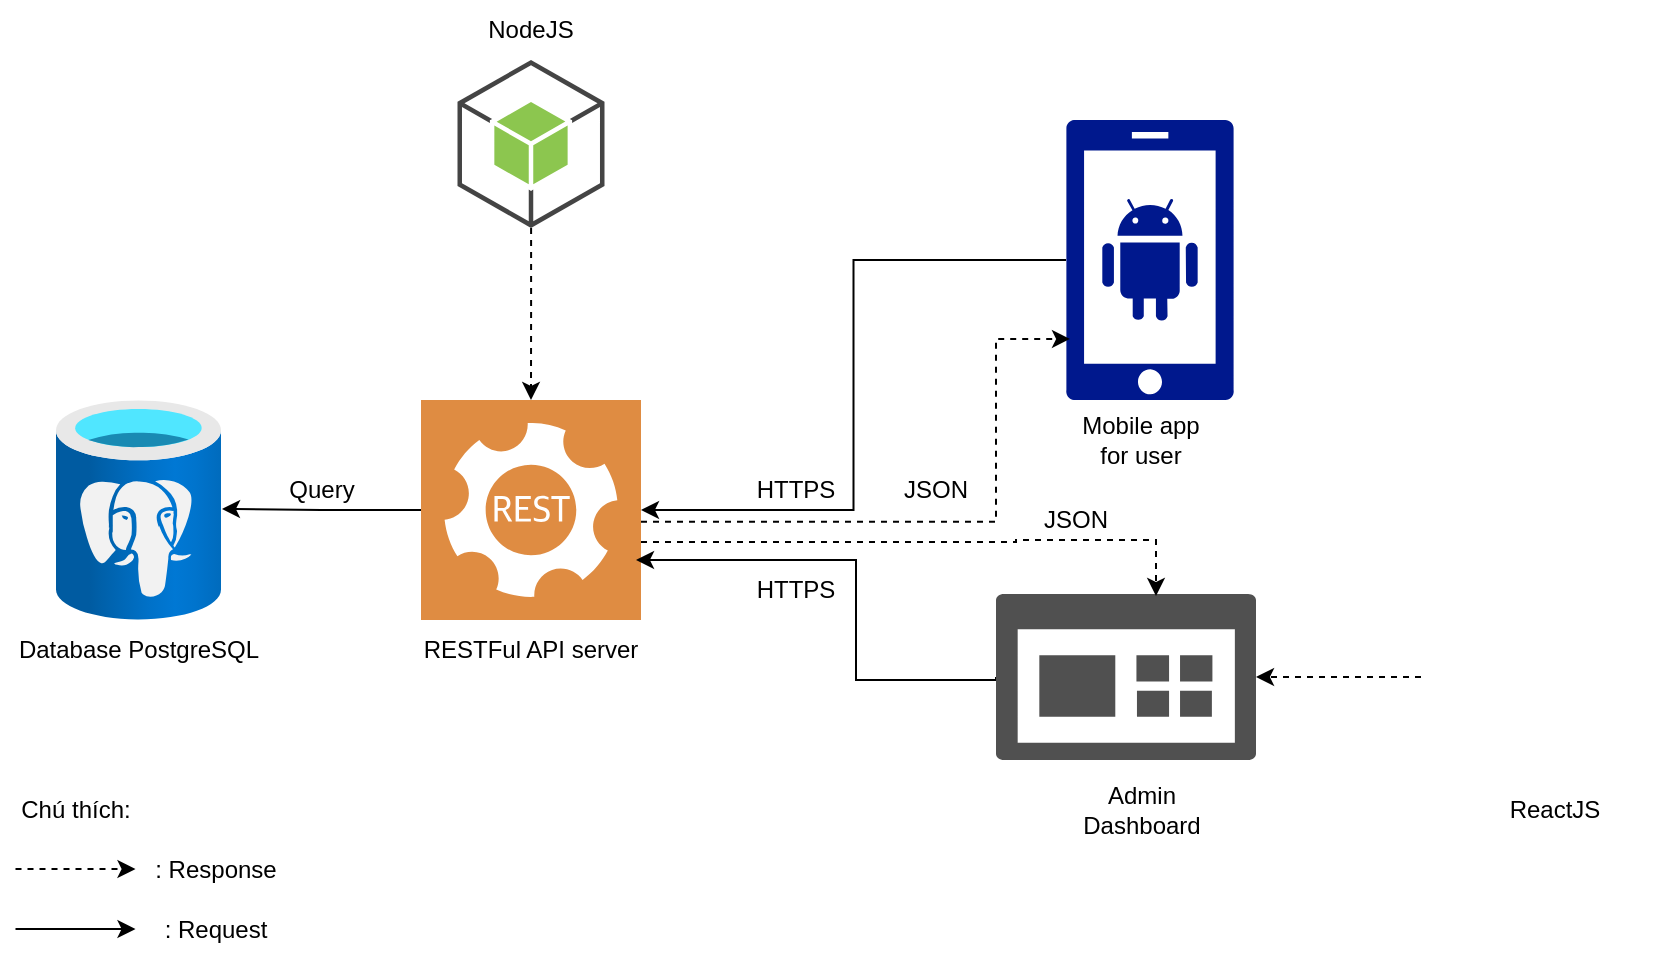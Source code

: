<mxfile version="24.0.4" type="device">
  <diagram name="Trang-1" id="g2YZmZBg1_Mo8MAKL9qQ">
    <mxGraphModel dx="954" dy="640" grid="1" gridSize="10" guides="1" tooltips="1" connect="1" arrows="1" fold="1" page="1" pageScale="1" pageWidth="827" pageHeight="1169" math="0" shadow="0">
      <root>
        <mxCell id="0" />
        <mxCell id="1" parent="0" />
        <mxCell id="0lSW8o5bekR_xyhRqB-v-2" value="" style="image;aspect=fixed;html=1;points=[];align=center;fontSize=12;image=img/lib/azure2/databases/Azure_Database_PostgreSQL_Server.svg;" vertex="1" parent="1">
          <mxGeometry x="30" y="230" width="82.5" height="110" as="geometry" />
        </mxCell>
        <mxCell id="0lSW8o5bekR_xyhRqB-v-4" value="" style="sketch=0;pointerEvents=1;shadow=0;dashed=0;html=1;strokeColor=none;fillColor=#DF8C42;labelPosition=center;verticalLabelPosition=bottom;verticalAlign=top;align=center;outlineConnect=0;shape=mxgraph.veeam2.restful_api;" vertex="1" parent="1">
          <mxGeometry x="212.5" y="230" width="110" height="110" as="geometry" />
        </mxCell>
        <mxCell id="0lSW8o5bekR_xyhRqB-v-8" style="edgeStyle=orthogonalEdgeStyle;rounded=0;orthogonalLoop=1;jettySize=auto;html=1;dashed=1;" edge="1" parent="1" source="0lSW8o5bekR_xyhRqB-v-5" target="0lSW8o5bekR_xyhRqB-v-4">
          <mxGeometry relative="1" as="geometry" />
        </mxCell>
        <mxCell id="0lSW8o5bekR_xyhRqB-v-5" value="" style="outlineConnect=0;dashed=0;verticalLabelPosition=bottom;verticalAlign=top;align=center;html=1;shape=mxgraph.aws3.android;fillColor=#8CC64F;gradientColor=none;" vertex="1" parent="1">
          <mxGeometry x="230.75" y="60" width="73.5" height="84" as="geometry" />
        </mxCell>
        <mxCell id="0lSW8o5bekR_xyhRqB-v-7" style="edgeStyle=orthogonalEdgeStyle;rounded=0;orthogonalLoop=1;jettySize=auto;html=1;entryX=1.006;entryY=0.495;entryDx=0;entryDy=0;entryPerimeter=0;" edge="1" parent="1" source="0lSW8o5bekR_xyhRqB-v-4" target="0lSW8o5bekR_xyhRqB-v-2">
          <mxGeometry relative="1" as="geometry" />
        </mxCell>
        <mxCell id="0lSW8o5bekR_xyhRqB-v-24" style="edgeStyle=orthogonalEdgeStyle;rounded=0;orthogonalLoop=1;jettySize=auto;html=1;" edge="1" parent="1" source="0lSW8o5bekR_xyhRqB-v-10" target="0lSW8o5bekR_xyhRqB-v-4">
          <mxGeometry relative="1" as="geometry" />
        </mxCell>
        <mxCell id="0lSW8o5bekR_xyhRqB-v-10" value="" style="sketch=0;aspect=fixed;pointerEvents=1;shadow=0;dashed=0;html=1;strokeColor=none;labelPosition=center;verticalLabelPosition=bottom;verticalAlign=top;align=center;fillColor=#00188D;shape=mxgraph.mscae.enterprise.android_phone" vertex="1" parent="1">
          <mxGeometry x="535" y="90" width="84" height="140" as="geometry" />
        </mxCell>
        <mxCell id="0lSW8o5bekR_xyhRqB-v-11" value="" style="shape=image;html=1;verticalAlign=top;verticalLabelPosition=bottom;labelBackgroundColor=#ffffff;imageAspect=0;aspect=fixed;image=https://cdn1.iconfinder.com/data/icons/unicons-line-vol-5/24/react-128.png" vertex="1" parent="1">
          <mxGeometry x="712.5" y="304.5" width="128" height="128" as="geometry" />
        </mxCell>
        <mxCell id="0lSW8o5bekR_xyhRqB-v-25" style="edgeStyle=orthogonalEdgeStyle;rounded=0;orthogonalLoop=1;jettySize=auto;html=1;exitX=0;exitY=0.5;exitDx=0;exitDy=0;exitPerimeter=0;" edge="1" parent="1" source="0lSW8o5bekR_xyhRqB-v-16">
          <mxGeometry relative="1" as="geometry">
            <mxPoint x="497.5" y="340" as="sourcePoint" />
            <mxPoint x="320" y="310" as="targetPoint" />
            <Array as="points">
              <mxPoint x="500" y="370" />
              <mxPoint x="430" y="370" />
              <mxPoint x="430" y="310" />
            </Array>
          </mxGeometry>
        </mxCell>
        <mxCell id="0lSW8o5bekR_xyhRqB-v-16" value="" style="sketch=0;pointerEvents=1;shadow=0;dashed=0;html=1;strokeColor=none;labelPosition=center;verticalLabelPosition=bottom;verticalAlign=top;align=center;fillColor=#505050;shape=mxgraph.mscae.intune.dashboard" vertex="1" parent="1">
          <mxGeometry x="500" y="327" width="130" height="83" as="geometry" />
        </mxCell>
        <mxCell id="0lSW8o5bekR_xyhRqB-v-17" value="Admin Dashboard" style="text;html=1;align=center;verticalAlign=middle;whiteSpace=wrap;rounded=0;" vertex="1" parent="1">
          <mxGeometry x="542.5" y="420" width="60" height="30" as="geometry" />
        </mxCell>
        <mxCell id="0lSW8o5bekR_xyhRqB-v-19" style="edgeStyle=orthogonalEdgeStyle;rounded=0;orthogonalLoop=1;jettySize=auto;html=1;entryX=1;entryY=0.5;entryDx=0;entryDy=0;entryPerimeter=0;dashed=1;" edge="1" parent="1" source="0lSW8o5bekR_xyhRqB-v-11" target="0lSW8o5bekR_xyhRqB-v-16">
          <mxGeometry relative="1" as="geometry" />
        </mxCell>
        <mxCell id="0lSW8o5bekR_xyhRqB-v-20" value="RESTFul API server" style="text;html=1;align=center;verticalAlign=middle;whiteSpace=wrap;rounded=0;" vertex="1" parent="1">
          <mxGeometry x="206" y="340" width="123" height="30" as="geometry" />
        </mxCell>
        <mxCell id="0lSW8o5bekR_xyhRqB-v-21" value="Database PostgreSQL" style="text;html=1;align=center;verticalAlign=middle;whiteSpace=wrap;rounded=0;" vertex="1" parent="1">
          <mxGeometry x="9.75" y="340" width="123" height="30" as="geometry" />
        </mxCell>
        <mxCell id="0lSW8o5bekR_xyhRqB-v-22" value="NodeJS" style="text;html=1;align=center;verticalAlign=middle;whiteSpace=wrap;rounded=0;" vertex="1" parent="1">
          <mxGeometry x="206" y="30" width="123" height="30" as="geometry" />
        </mxCell>
        <mxCell id="0lSW8o5bekR_xyhRqB-v-23" value="ReactJS" style="text;html=1;align=center;verticalAlign=middle;whiteSpace=wrap;rounded=0;" vertex="1" parent="1">
          <mxGeometry x="717.5" y="420" width="123" height="30" as="geometry" />
        </mxCell>
        <mxCell id="0lSW8o5bekR_xyhRqB-v-26" value="Mobile app for user" style="text;html=1;align=center;verticalAlign=middle;whiteSpace=wrap;rounded=0;" vertex="1" parent="1">
          <mxGeometry x="535" y="234.5" width="75" height="30" as="geometry" />
        </mxCell>
        <mxCell id="0lSW8o5bekR_xyhRqB-v-34" value="HTTPS" style="text;html=1;align=center;verticalAlign=middle;whiteSpace=wrap;rounded=0;" vertex="1" parent="1">
          <mxGeometry x="370" y="260" width="60" height="30" as="geometry" />
        </mxCell>
        <mxCell id="0lSW8o5bekR_xyhRqB-v-35" value="HTTPS" style="text;html=1;align=center;verticalAlign=middle;whiteSpace=wrap;rounded=0;" vertex="1" parent="1">
          <mxGeometry x="370" y="310" width="60" height="30" as="geometry" />
        </mxCell>
        <mxCell id="0lSW8o5bekR_xyhRqB-v-36" style="edgeStyle=orthogonalEdgeStyle;rounded=0;orthogonalLoop=1;jettySize=auto;html=1;entryX=0.024;entryY=0.782;entryDx=0;entryDy=0;entryPerimeter=0;dashed=1;" edge="1" parent="1" target="0lSW8o5bekR_xyhRqB-v-10">
          <mxGeometry relative="1" as="geometry">
            <mxPoint x="322.5" y="290.9" as="sourcePoint" />
            <mxPoint x="535.84" y="234.5" as="targetPoint" />
            <Array as="points">
              <mxPoint x="500" y="291" />
              <mxPoint x="500" y="200" />
            </Array>
          </mxGeometry>
        </mxCell>
        <mxCell id="0lSW8o5bekR_xyhRqB-v-37" style="edgeStyle=orthogonalEdgeStyle;rounded=0;orthogonalLoop=1;jettySize=auto;html=1;dashed=1;" edge="1" parent="1" source="0lSW8o5bekR_xyhRqB-v-4">
          <mxGeometry relative="1" as="geometry">
            <mxPoint x="332.5" y="300.9" as="sourcePoint" />
            <mxPoint x="580" y="328" as="targetPoint" />
            <Array as="points">
              <mxPoint x="510" y="301" />
              <mxPoint x="510" y="300" />
              <mxPoint x="580" y="300" />
              <mxPoint x="580" y="328" />
            </Array>
          </mxGeometry>
        </mxCell>
        <mxCell id="0lSW8o5bekR_xyhRqB-v-38" value="JSON" style="text;html=1;align=center;verticalAlign=middle;whiteSpace=wrap;rounded=0;" vertex="1" parent="1">
          <mxGeometry x="440" y="260" width="60" height="30" as="geometry" />
        </mxCell>
        <mxCell id="0lSW8o5bekR_xyhRqB-v-40" value="JSON" style="text;html=1;align=center;verticalAlign=middle;whiteSpace=wrap;rounded=0;" vertex="1" parent="1">
          <mxGeometry x="510" y="274.5" width="60" height="30" as="geometry" />
        </mxCell>
        <mxCell id="0lSW8o5bekR_xyhRqB-v-41" value="Query" style="text;html=1;align=center;verticalAlign=middle;whiteSpace=wrap;rounded=0;" vertex="1" parent="1">
          <mxGeometry x="132.75" y="260" width="60" height="30" as="geometry" />
        </mxCell>
        <mxCell id="0lSW8o5bekR_xyhRqB-v-43" value="Chú thích:" style="text;html=1;align=center;verticalAlign=middle;whiteSpace=wrap;rounded=0;" vertex="1" parent="1">
          <mxGeometry x="9.75" y="420" width="60" height="30" as="geometry" />
        </mxCell>
        <mxCell id="0lSW8o5bekR_xyhRqB-v-45" value=": Response" style="text;html=1;align=center;verticalAlign=middle;whiteSpace=wrap;rounded=0;" vertex="1" parent="1">
          <mxGeometry x="69.75" y="450" width="80" height="30" as="geometry" />
        </mxCell>
        <mxCell id="0lSW8o5bekR_xyhRqB-v-48" value="" style="endArrow=classic;html=1;rounded=0;" edge="1" parent="1">
          <mxGeometry width="50" height="50" relative="1" as="geometry">
            <mxPoint x="9.75" y="494.5" as="sourcePoint" />
            <mxPoint x="69.75" y="494.5" as="targetPoint" />
          </mxGeometry>
        </mxCell>
        <mxCell id="0lSW8o5bekR_xyhRqB-v-49" value="" style="endArrow=classic;html=1;rounded=0;dashed=1;" edge="1" parent="1">
          <mxGeometry width="50" height="50" relative="1" as="geometry">
            <mxPoint x="9.75" y="464.5" as="sourcePoint" />
            <mxPoint x="69.75" y="464.5" as="targetPoint" />
          </mxGeometry>
        </mxCell>
        <mxCell id="0lSW8o5bekR_xyhRqB-v-50" value=": Request" style="text;html=1;align=center;verticalAlign=middle;whiteSpace=wrap;rounded=0;" vertex="1" parent="1">
          <mxGeometry x="69.75" y="480" width="80.25" height="30" as="geometry" />
        </mxCell>
      </root>
    </mxGraphModel>
  </diagram>
</mxfile>
